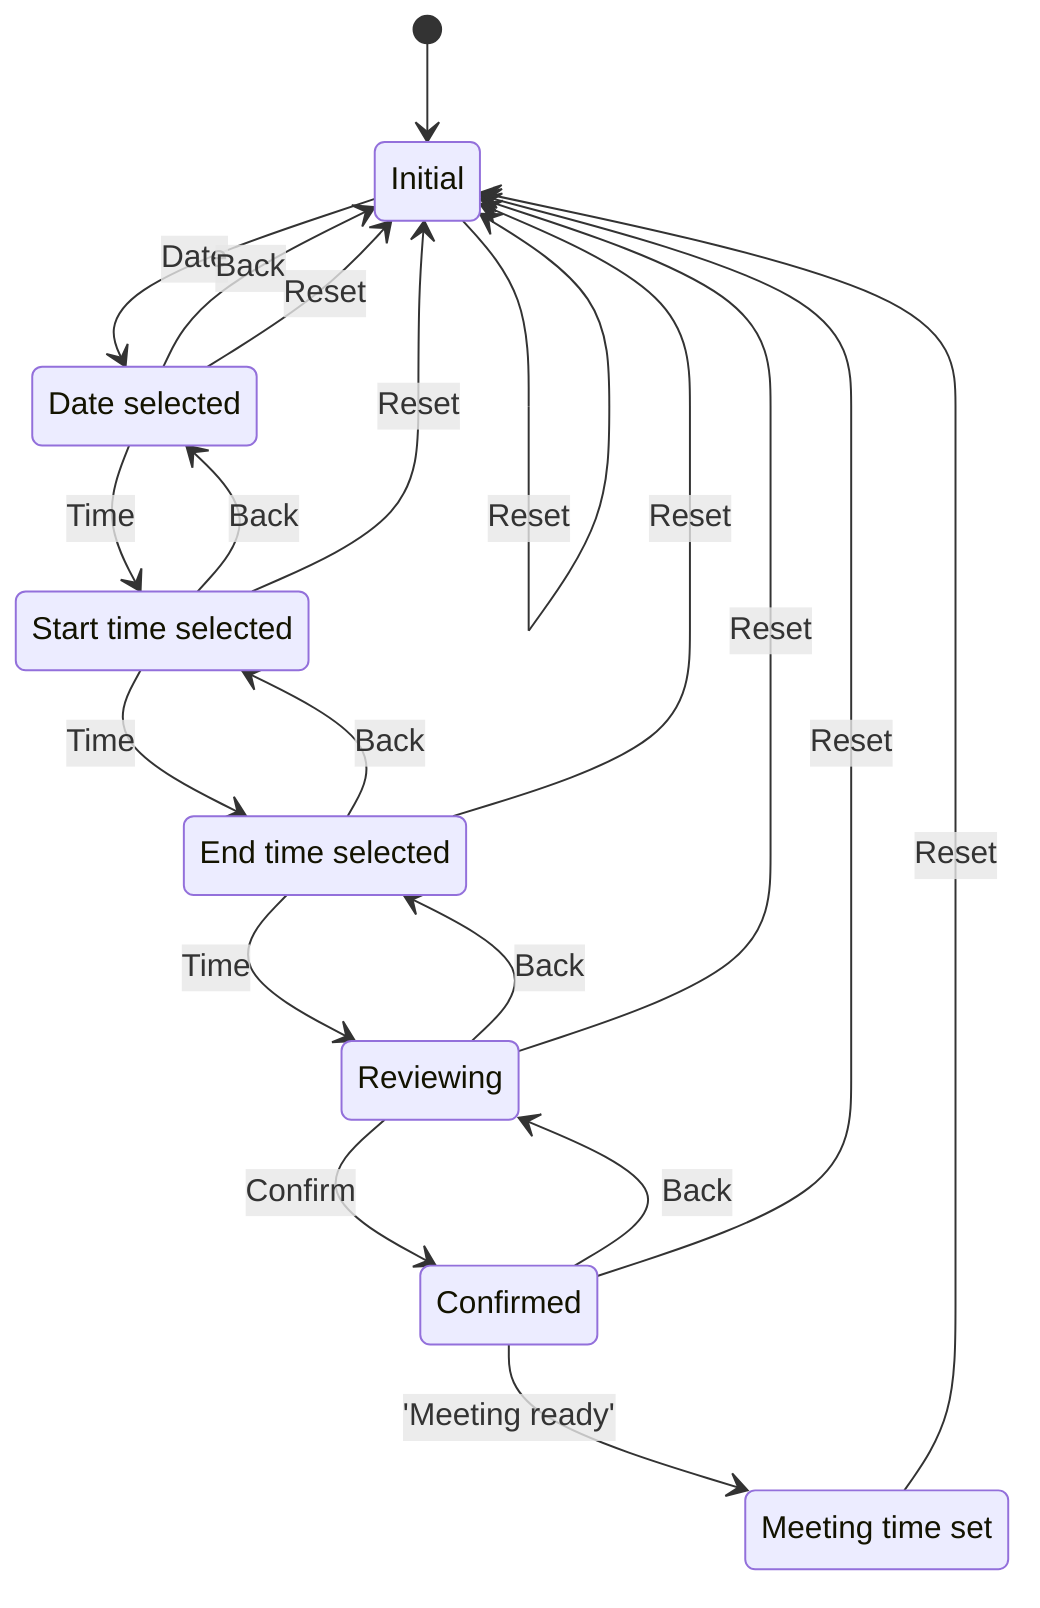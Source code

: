 stateDiagram
    state "Initial" as Initial
    state "Date selected" as DateSelected
    state "Start time selected" as StartTimeSelected
    state "End time selected" as EndTimeSelected
    state "Reviewing" as Reviewing
    state "Confirmed" as Confirmed
    state "Meeting time set" as MeetingTimeSet

    [*] --> Initial
    Initial --> DateSelected : Date
    DateSelected --> Initial : Back
    DateSelected --> StartTimeSelected : Time
    StartTimeSelected --> DateSelected : Back
    StartTimeSelected --> EndTimeSelected : Time
    EndTimeSelected --> StartTimeSelected : Back
    EndTimeSelected --> Reviewing : Time
    Reviewing --> EndTimeSelected : Back
    Reviewing --> Confirmed : Confirm
    Confirmed --> Reviewing : Back
    Confirmed --> MeetingTimeSet : 'Meeting ready'

    Initial --> Initial : Reset
    DateSelected --> Initial : Reset
    StartTimeSelected --> Initial : Reset
    EndTimeSelected --> Initial : Reset
    Reviewing --> Initial : Reset
    Confirmed --> Initial : Reset
    MeetingTimeSet --> Initial : Reset